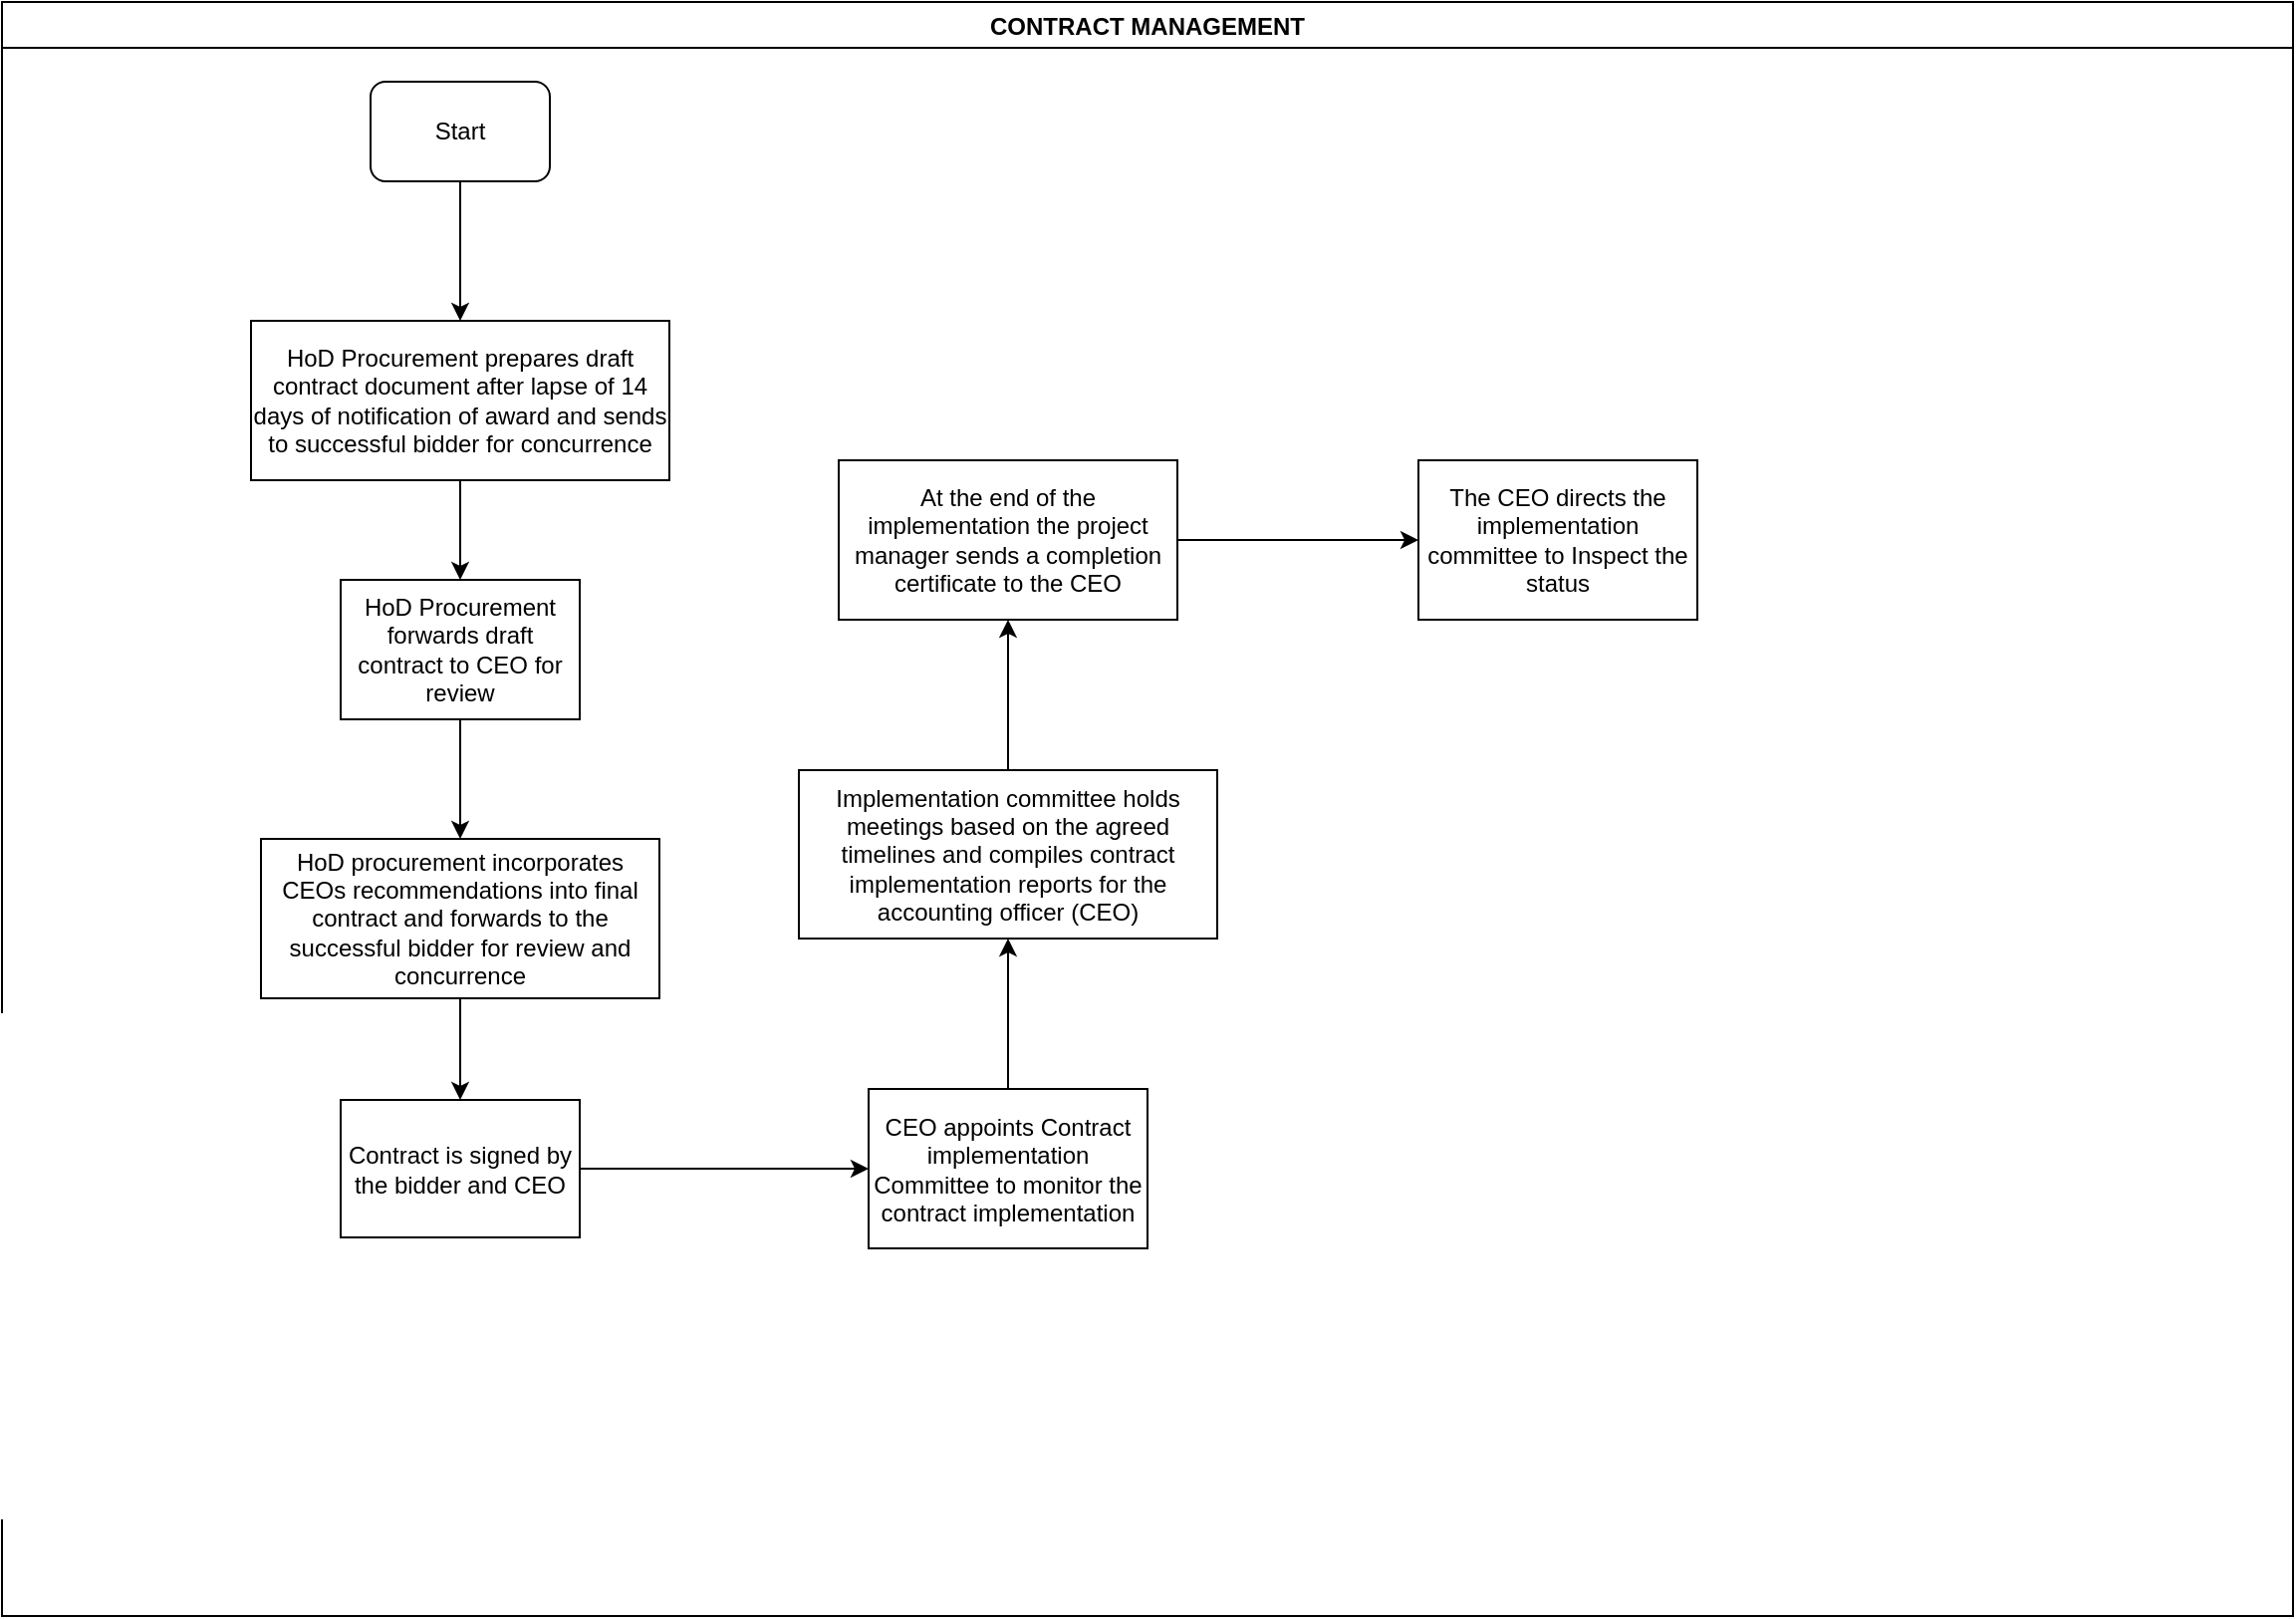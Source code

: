 <mxfile version="13.10.9" type="github">
  <diagram id="TfBRKVqigtajWfXstnEd" name="Page-1">
    <mxGraphModel dx="1038" dy="547" grid="1" gridSize="10" guides="1" tooltips="1" connect="1" arrows="1" fold="1" page="1" pageScale="1" pageWidth="1169" pageHeight="827" math="0" shadow="0">
      <root>
        <mxCell id="0" />
        <mxCell id="1" parent="0" />
        <mxCell id="GDgMGsqKDlrENk5VtVOn-1" value="CONTRACT MANAGEMENT" style="swimlane;" vertex="1" parent="1">
          <mxGeometry x="10" y="10" width="1150" height="810" as="geometry" />
        </mxCell>
        <mxCell id="GDgMGsqKDlrENk5VtVOn-2" value="Start" style="rounded=1;whiteSpace=wrap;html=1;" vertex="1" parent="GDgMGsqKDlrENk5VtVOn-1">
          <mxGeometry x="185" y="40" width="90" height="50" as="geometry" />
        </mxCell>
        <mxCell id="GDgMGsqKDlrENk5VtVOn-5" value="HoD Procurement prepares draft contract document after lapse of 14 days of notification of award and sends to successful bidder for concurrence" style="rounded=0;whiteSpace=wrap;html=1;" vertex="1" parent="GDgMGsqKDlrENk5VtVOn-1">
          <mxGeometry x="125" y="160" width="210" height="80" as="geometry" />
        </mxCell>
        <mxCell id="GDgMGsqKDlrENk5VtVOn-4" value="" style="edgeStyle=orthogonalEdgeStyle;rounded=0;orthogonalLoop=1;jettySize=auto;html=1;" edge="1" parent="GDgMGsqKDlrENk5VtVOn-1" source="GDgMGsqKDlrENk5VtVOn-2" target="GDgMGsqKDlrENk5VtVOn-5">
          <mxGeometry relative="1" as="geometry">
            <mxPoint x="230" y="165" as="targetPoint" />
          </mxGeometry>
        </mxCell>
        <mxCell id="GDgMGsqKDlrENk5VtVOn-6" value="HoD Procurement forwards draft contract to CEO for review" style="whiteSpace=wrap;html=1;rounded=0;" vertex="1" parent="GDgMGsqKDlrENk5VtVOn-1">
          <mxGeometry x="170" y="290" width="120" height="70" as="geometry" />
        </mxCell>
        <mxCell id="GDgMGsqKDlrENk5VtVOn-7" value="" style="edgeStyle=orthogonalEdgeStyle;rounded=0;orthogonalLoop=1;jettySize=auto;html=1;" edge="1" parent="GDgMGsqKDlrENk5VtVOn-1" source="GDgMGsqKDlrENk5VtVOn-5" target="GDgMGsqKDlrENk5VtVOn-6">
          <mxGeometry relative="1" as="geometry" />
        </mxCell>
        <mxCell id="GDgMGsqKDlrENk5VtVOn-8" value="HoD procurement incorporates CEOs recommendations into final contract and forwards to the successful bidder for review and concurrence" style="whiteSpace=wrap;html=1;rounded=0;" vertex="1" parent="GDgMGsqKDlrENk5VtVOn-1">
          <mxGeometry x="130" y="420" width="200" height="80" as="geometry" />
        </mxCell>
        <mxCell id="GDgMGsqKDlrENk5VtVOn-9" value="" style="edgeStyle=orthogonalEdgeStyle;rounded=0;orthogonalLoop=1;jettySize=auto;html=1;" edge="1" parent="GDgMGsqKDlrENk5VtVOn-1" source="GDgMGsqKDlrENk5VtVOn-6" target="GDgMGsqKDlrENk5VtVOn-8">
          <mxGeometry relative="1" as="geometry" />
        </mxCell>
        <mxCell id="GDgMGsqKDlrENk5VtVOn-10" value="Contract is signed by the bidder and CEO" style="whiteSpace=wrap;html=1;rounded=0;" vertex="1" parent="GDgMGsqKDlrENk5VtVOn-1">
          <mxGeometry x="170" y="551" width="120" height="69" as="geometry" />
        </mxCell>
        <mxCell id="GDgMGsqKDlrENk5VtVOn-11" value="" style="edgeStyle=orthogonalEdgeStyle;rounded=0;orthogonalLoop=1;jettySize=auto;html=1;" edge="1" parent="GDgMGsqKDlrENk5VtVOn-1" source="GDgMGsqKDlrENk5VtVOn-8" target="GDgMGsqKDlrENk5VtVOn-10">
          <mxGeometry relative="1" as="geometry" />
        </mxCell>
        <mxCell id="GDgMGsqKDlrENk5VtVOn-12" value="CEO appoints Contract implementation Committee to monitor the contract implementation" style="whiteSpace=wrap;html=1;rounded=0;" vertex="1" parent="GDgMGsqKDlrENk5VtVOn-1">
          <mxGeometry x="435" y="545.5" width="140" height="80" as="geometry" />
        </mxCell>
        <mxCell id="GDgMGsqKDlrENk5VtVOn-13" value="" style="edgeStyle=orthogonalEdgeStyle;rounded=0;orthogonalLoop=1;jettySize=auto;html=1;" edge="1" parent="GDgMGsqKDlrENk5VtVOn-1" source="GDgMGsqKDlrENk5VtVOn-10" target="GDgMGsqKDlrENk5VtVOn-12">
          <mxGeometry relative="1" as="geometry" />
        </mxCell>
        <mxCell id="GDgMGsqKDlrENk5VtVOn-19" value="" style="edgeStyle=orthogonalEdgeStyle;rounded=0;orthogonalLoop=1;jettySize=auto;html=1;" edge="1" parent="1" source="GDgMGsqKDlrENk5VtVOn-16" target="GDgMGsqKDlrENk5VtVOn-18">
          <mxGeometry relative="1" as="geometry" />
        </mxCell>
        <mxCell id="GDgMGsqKDlrENk5VtVOn-16" value="Implementation committee holds meetings based on the agreed timelines and compiles contract implementation reports for the accounting officer (CEO)" style="whiteSpace=wrap;html=1;rounded=0;" vertex="1" parent="1">
          <mxGeometry x="410" y="395.5" width="210" height="84.5" as="geometry" />
        </mxCell>
        <mxCell id="GDgMGsqKDlrENk5VtVOn-17" value="" style="edgeStyle=orthogonalEdgeStyle;rounded=0;orthogonalLoop=1;jettySize=auto;html=1;" edge="1" parent="1" source="GDgMGsqKDlrENk5VtVOn-12" target="GDgMGsqKDlrENk5VtVOn-16">
          <mxGeometry relative="1" as="geometry" />
        </mxCell>
        <mxCell id="GDgMGsqKDlrENk5VtVOn-21" value="" style="edgeStyle=orthogonalEdgeStyle;rounded=0;orthogonalLoop=1;jettySize=auto;html=1;" edge="1" parent="1" source="GDgMGsqKDlrENk5VtVOn-18" target="GDgMGsqKDlrENk5VtVOn-20">
          <mxGeometry relative="1" as="geometry" />
        </mxCell>
        <mxCell id="GDgMGsqKDlrENk5VtVOn-18" value="At the end of the implementation the project manager sends a completion certificate to the CEO" style="whiteSpace=wrap;html=1;rounded=0;" vertex="1" parent="1">
          <mxGeometry x="430" y="240" width="170" height="80" as="geometry" />
        </mxCell>
        <mxCell id="GDgMGsqKDlrENk5VtVOn-20" value="The CEO directs the implementation committee to Inspect the status" style="whiteSpace=wrap;html=1;rounded=0;" vertex="1" parent="1">
          <mxGeometry x="721" y="240" width="140" height="80" as="geometry" />
        </mxCell>
      </root>
    </mxGraphModel>
  </diagram>
</mxfile>
